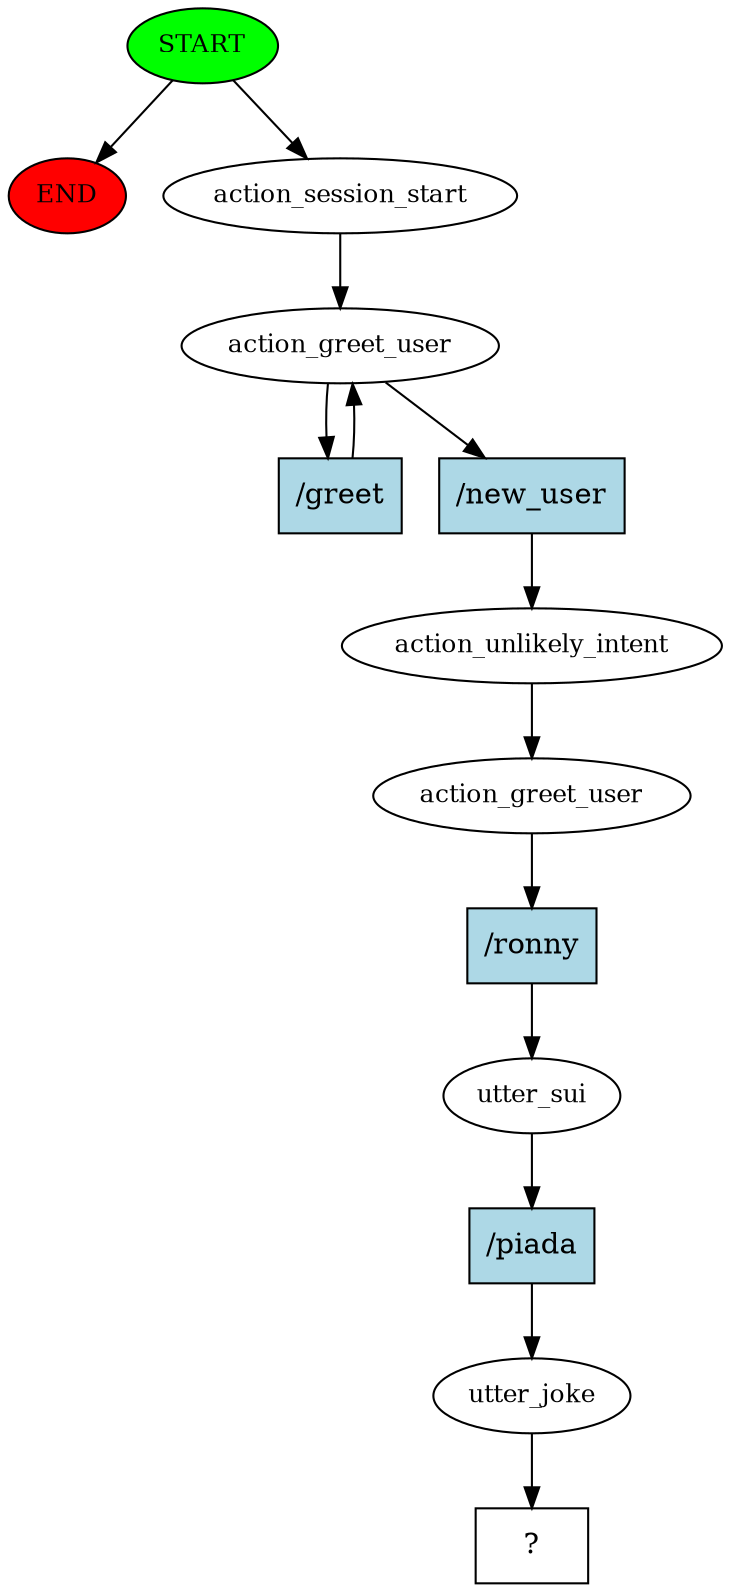 digraph  {
0 [class="start active", fillcolor=green, fontsize=12, label=START, style=filled];
"-1" [class=end, fillcolor=red, fontsize=12, label=END, style=filled];
1 [class=active, fontsize=12, label=action_session_start];
2 [class=active, fontsize=12, label=action_greet_user];
5 [class=active, fontsize=12, label=action_unlikely_intent];
6 [class=active, fontsize=12, label=action_greet_user];
7 [class=active, fontsize=12, label=utter_sui];
8 [class=active, fontsize=12, label=utter_joke];
9 [class="intent dashed active", label="  ?  ", shape=rect];
10 [class="intent active", fillcolor=lightblue, label="/greet", shape=rect, style=filled];
11 [class="intent active", fillcolor=lightblue, label="/new_user", shape=rect, style=filled];
12 [class="intent active", fillcolor=lightblue, label="/ronny", shape=rect, style=filled];
13 [class="intent active", fillcolor=lightblue, label="/piada", shape=rect, style=filled];
0 -> "-1"  [class="", key=NONE, label=""];
0 -> 1  [class=active, key=NONE, label=""];
1 -> 2  [class=active, key=NONE, label=""];
2 -> 10  [class=active, key=0];
2 -> 11  [class=active, key=0];
5 -> 6  [class=active, key=NONE, label=""];
6 -> 12  [class=active, key=0];
7 -> 13  [class=active, key=0];
8 -> 9  [class=active, key=NONE, label=""];
10 -> 2  [class=active, key=0];
11 -> 5  [class=active, key=0];
12 -> 7  [class=active, key=0];
13 -> 8  [class=active, key=0];
}
